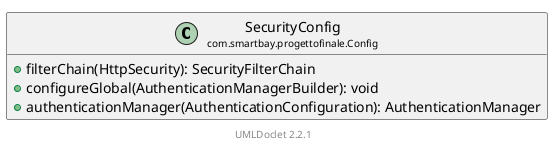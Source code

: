 @startuml
    ' Copyright to this UML and generated images belongs to the author of the corresponding Java sources.

    ' This UML was generated by UMLDoclet (C) Copyright 2016-2025 Talsma ICT.
    ' UMLDoclet 2.2.1 is licensed under the Apache License, version 2.0
    ' and contains parts of PlantUML 1.2024.7 (ASL) Copyright 2009-2025, Arnaud Roques.

    !pragma layout smetana

    set namespaceSeparator none
    hide empty fields
    hide empty methods

    class "<size:14>SecurityConfig\n<size:10>com.smartbay.progettofinale.Config" as com.smartbay.progettofinale.Config.SecurityConfig [[SecurityConfig.html]] {
        +filterChain(HttpSecurity): SecurityFilterChain
        +configureGlobal(AuthenticationManagerBuilder): void
        +authenticationManager(AuthenticationConfiguration): AuthenticationManager
    }

    <style>
        footer {
            HyperLinkColor #8
            HyperLinkUnderlineThickness 0
        }
    </style>
    footer \n[[https://github.com/talsma-ict/umldoclet UMLDoclet 2.2.1]]
    ' Generated 2025-08-31T20:08:01.642336058+02:00[Europe/Rome]
@enduml
